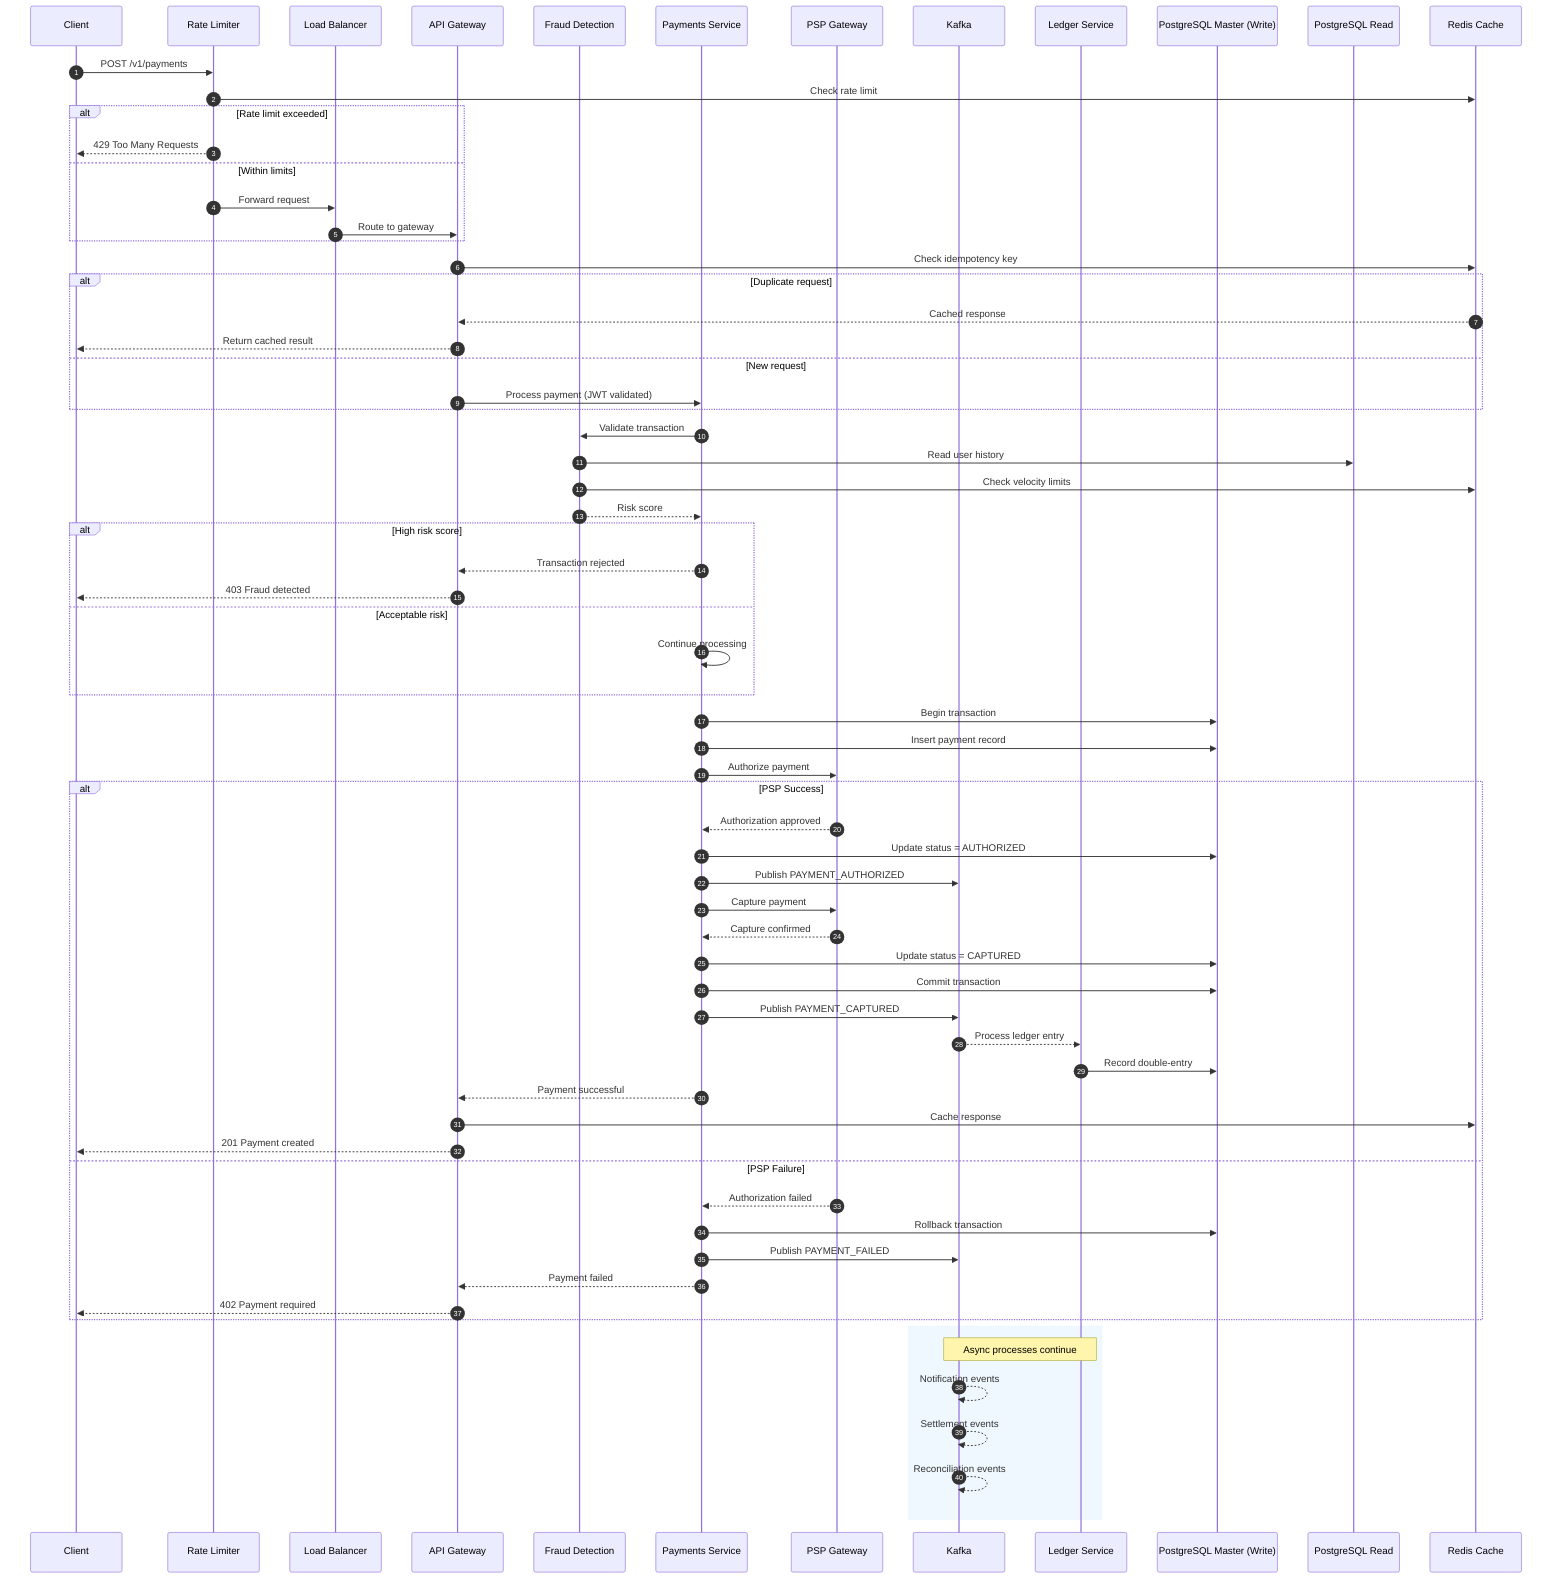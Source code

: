 %% /happy-path.mmd - High-Level Payment Flow
sequenceDiagram
  autonumber
  participant C as Client
  participant RL as Rate Limiter
  participant LB as Load Balancer
  participant GW as API Gateway
  participant FR as Fraud Detection
  participant P as Payments Service
  participant PSP as PSP Gateway
  participant K as Kafka
  participant L as Ledger Service
  participant DBW as PostgreSQL Master (Write)
  participant DBR as PostgreSQL Read
  participant R as Redis Cache

  %% Initial Request & Rate Limiting
  C->>RL: POST /v1/payments
  RL->>R: Check rate limit
  alt Rate limit exceeded
    RL-->>C: 429 Too Many Requests
  else Within limits
    RL->>LB: Forward request
    LB->>GW: Route to gateway
  end

  %% Idempotency Check
  GW->>R: Check idempotency key
  alt Duplicate request
    R-->>GW: Cached response
    GW-->>C: Return cached result
  else New request
    GW->>P: Process payment (JWT validated)
  end

  %% Fraud Detection
  P->>FR: Validate transaction
  FR->>DBR: Read user history
  FR->>R: Check velocity limits
  FR-->>P: Risk score
  alt High risk score
    P-->>GW: Transaction rejected
    GW-->>C: 403 Fraud detected
  else Acceptable risk
    P->>P: Continue processing
  end

  %% Payment Processing
  P->>DBW: Begin transaction
  P->>DBW: Insert payment record
  P->>PSP: Authorize payment
  
  alt PSP Success
    PSP-->>P: Authorization approved
    P->>DBW: Update status = AUTHORIZED
    P->>K: Publish PAYMENT_AUTHORIZED
    
    %% Capture Phase
    P->>PSP: Capture payment
    PSP-->>P: Capture confirmed
    P->>DBW: Update status = CAPTURED
    P->>DBW: Commit transaction
    
    %% Async Processing
    P->>K: Publish PAYMENT_CAPTURED
    K-->>L: Process ledger entry
    L->>DBW: Record double-entry
    
    %% Success Response
    P-->>GW: Payment successful
    GW->>R: Cache response
    GW-->>C: 201 Payment created
    
  else PSP Failure
    PSP-->>P: Authorization failed
    P->>DBW: Rollback transaction
    P->>K: Publish PAYMENT_FAILED
    P-->>GW: Payment failed
    GW-->>C: 402 Payment required
  end

  %% Async Reconciliation
  rect rgb(240,248,255)
    Note over K,L: Async processes continue
    K-->>K: Notification events
    K-->>K: Settlement events
    K-->>K: Reconciliation events
  end